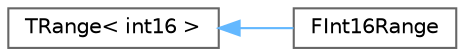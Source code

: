 digraph "Graphical Class Hierarchy"
{
 // INTERACTIVE_SVG=YES
 // LATEX_PDF_SIZE
  bgcolor="transparent";
  edge [fontname=Helvetica,fontsize=10,labelfontname=Helvetica,labelfontsize=10];
  node [fontname=Helvetica,fontsize=10,shape=box,height=0.2,width=0.4];
  rankdir="LR";
  Node0 [id="Node000000",label="TRange\< int16 \>",height=0.2,width=0.4,color="grey40", fillcolor="white", style="filled",URL="$d0/d01/classTRange.html",tooltip=" "];
  Node0 -> Node1 [id="edge8365_Node000000_Node000001",dir="back",color="steelblue1",style="solid",tooltip=" "];
  Node1 [id="Node000001",label="FInt16Range",height=0.2,width=0.4,color="grey40", fillcolor="white", style="filled",URL="$d5/d6c/structFInt16Range.html",tooltip=" "];
}
